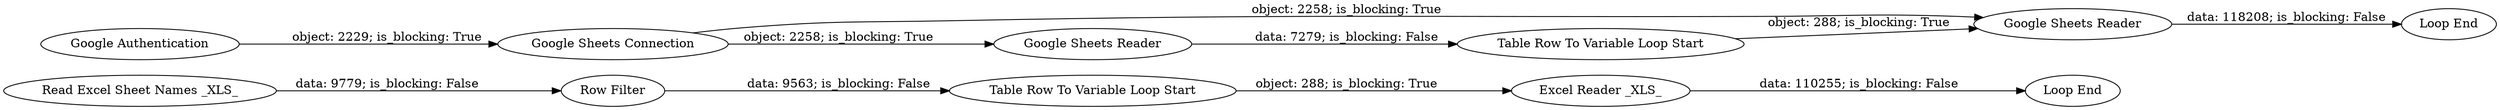 digraph {
	"3589399734367072570_2392" [label="Loop End"]
	"3589399734367072570_161" [label="Google Sheets Connection"]
	"3589399734367072570_162" [label="Google Authentication"]
	"3589399734367072570_2391" [label="Table Row To Variable Loop Start"]
	"3589399734367072570_2378" [label="Google Sheets Reader"]
	"3589399734367072570_2393" [label="Excel Reader _XLS_"]
	"3589399734367072570_163" [label="Google Sheets Reader"]
	"3589399734367072570_2395" [label="Loop End"]
	"3589399734367072570_2390" [label="Row Filter"]
	"3589399734367072570_2389" [label="Read Excel Sheet Names _XLS_"]
	"3589399734367072570_2394" [label="Table Row To Variable Loop Start"]
	"3589399734367072570_2391" -> "3589399734367072570_2393" [label="object: 288; is_blocking: True"]
	"3589399734367072570_2378" -> "3589399734367072570_2395" [label="data: 118208; is_blocking: False"]
	"3589399734367072570_2389" -> "3589399734367072570_2390" [label="data: 9779; is_blocking: False"]
	"3589399734367072570_2394" -> "3589399734367072570_2378" [label="object: 288; is_blocking: True"]
	"3589399734367072570_163" -> "3589399734367072570_2394" [label="data: 7279; is_blocking: False"]
	"3589399734367072570_2390" -> "3589399734367072570_2391" [label="data: 9563; is_blocking: False"]
	"3589399734367072570_161" -> "3589399734367072570_163" [label="object: 2258; is_blocking: True"]
	"3589399734367072570_161" -> "3589399734367072570_2378" [label="object: 2258; is_blocking: True"]
	"3589399734367072570_162" -> "3589399734367072570_161" [label="object: 2229; is_blocking: True"]
	"3589399734367072570_2393" -> "3589399734367072570_2392" [label="data: 110255; is_blocking: False"]
	rankdir=LR
}
